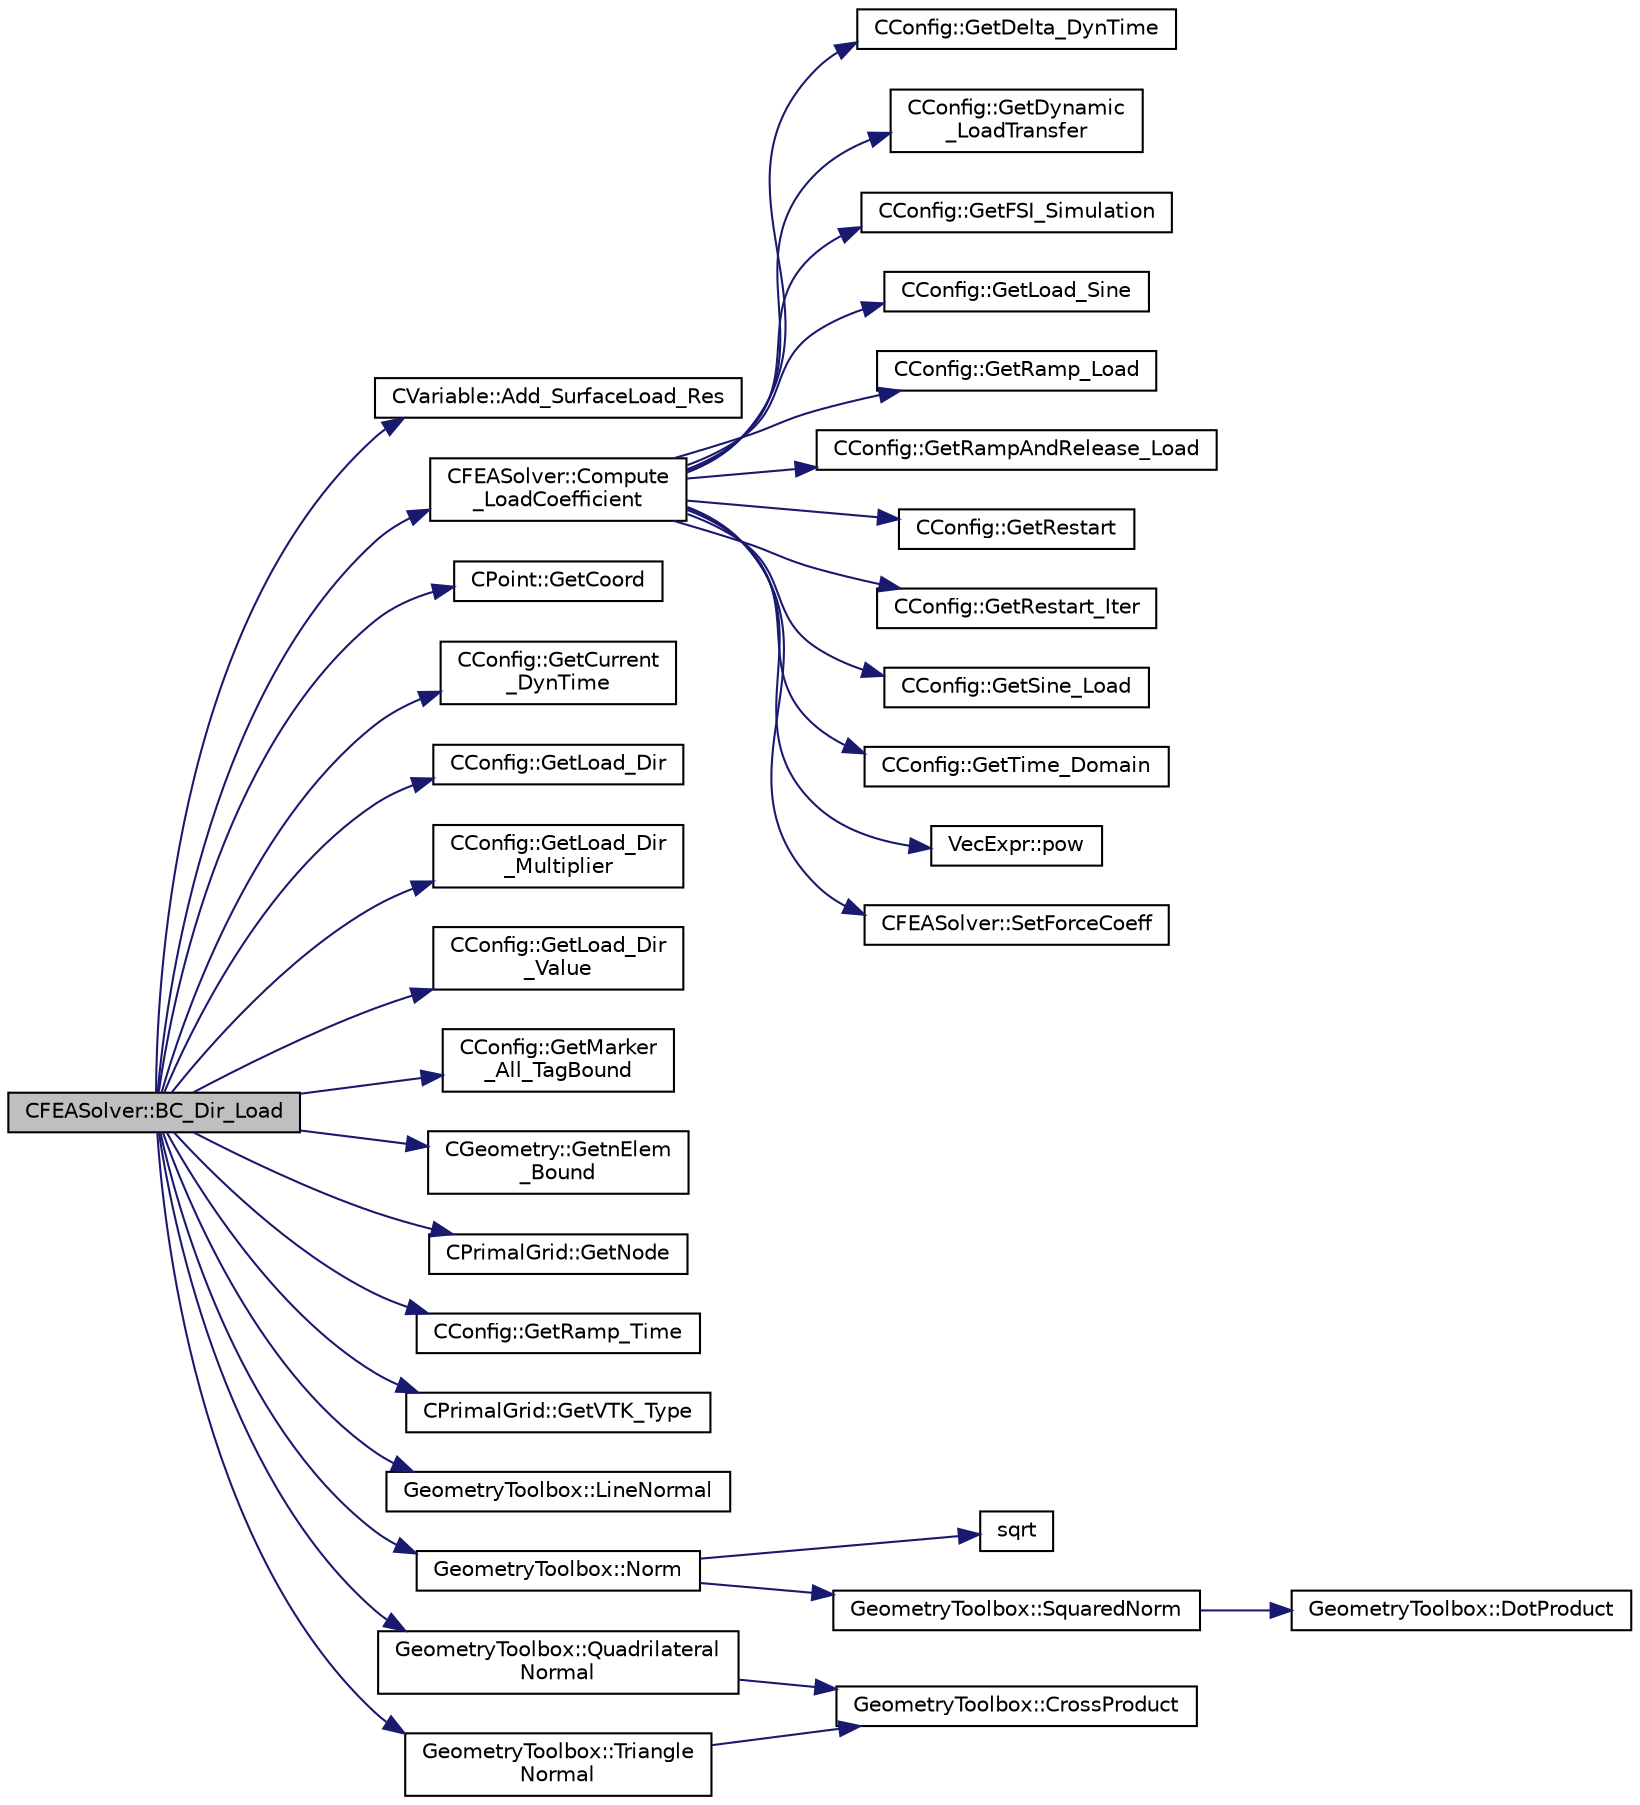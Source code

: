 digraph "CFEASolver::BC_Dir_Load"
{
 // LATEX_PDF_SIZE
  edge [fontname="Helvetica",fontsize="10",labelfontname="Helvetica",labelfontsize="10"];
  node [fontname="Helvetica",fontsize="10",shape=record];
  rankdir="LR";
  Node1 [label="CFEASolver::BC_Dir_Load",height=0.2,width=0.4,color="black", fillcolor="grey75", style="filled", fontcolor="black",tooltip="Impose a load boundary condition in cartesian coordinates."];
  Node1 -> Node2 [color="midnightblue",fontsize="10",style="solid",fontname="Helvetica"];
  Node2 [label="CVariable::Add_SurfaceLoad_Res",height=0.2,width=0.4,color="black", fillcolor="white", style="filled",URL="$classCVariable.html#a864225c063788816b003bd631e8a6c93",tooltip="A virtual member."];
  Node1 -> Node3 [color="midnightblue",fontsize="10",style="solid",fontname="Helvetica"];
  Node3 [label="CFEASolver::Compute\l_LoadCoefficient",height=0.2,width=0.4,color="black", fillcolor="white", style="filled",URL="$classCFEASolver.html#a107e856fe84336a5c30945b52095244a",tooltip="Get multiplier for loads."];
  Node3 -> Node4 [color="midnightblue",fontsize="10",style="solid",fontname="Helvetica"];
  Node4 [label="CConfig::GetDelta_DynTime",height=0.2,width=0.4,color="black", fillcolor="white", style="filled",URL="$classCConfig.html#ad53c6032f42622b763a0791306e9c14d",tooltip="If we are prforming an unsteady simulation, there is only one value of the time step for the complete..."];
  Node3 -> Node5 [color="midnightblue",fontsize="10",style="solid",fontname="Helvetica"];
  Node5 [label="CConfig::GetDynamic\l_LoadTransfer",height=0.2,width=0.4,color="black", fillcolor="white", style="filled",URL="$classCConfig.html#a578208e01406648b85d116ae70218559",tooltip="Get the kind of load transfer method we want to use for dynamic problems."];
  Node3 -> Node6 [color="midnightblue",fontsize="10",style="solid",fontname="Helvetica"];
  Node6 [label="CConfig::GetFSI_Simulation",height=0.2,width=0.4,color="black", fillcolor="white", style="filled",URL="$classCConfig.html#ab3fdf060d59e990ed2e9418e8df56ad7",tooltip="Check if the simulation we are running is a FSI simulation."];
  Node3 -> Node7 [color="midnightblue",fontsize="10",style="solid",fontname="Helvetica"];
  Node7 [label="CConfig::GetLoad_Sine",height=0.2,width=0.4,color="black", fillcolor="white", style="filled",URL="$classCConfig.html#abe3a0f15fcf5085a5fed84ad515fe1eb",tooltip="Get the sine load properties."];
  Node3 -> Node8 [color="midnightblue",fontsize="10",style="solid",fontname="Helvetica"];
  Node8 [label="CConfig::GetRamp_Load",height=0.2,width=0.4,color="black", fillcolor="white", style="filled",URL="$classCConfig.html#a85f48cb5b1493d154ae9ed446c5a9539",tooltip="Check if the user wants to apply the load as a ramp."];
  Node3 -> Node9 [color="midnightblue",fontsize="10",style="solid",fontname="Helvetica"];
  Node9 [label="CConfig::GetRampAndRelease_Load",height=0.2,width=0.4,color="black", fillcolor="white", style="filled",URL="$classCConfig.html#acb987d15f085accca38786d26e361314",tooltip="Check if the user wants to apply the load as a ramp."];
  Node3 -> Node10 [color="midnightblue",fontsize="10",style="solid",fontname="Helvetica"];
  Node10 [label="CConfig::GetRestart",height=0.2,width=0.4,color="black", fillcolor="white", style="filled",URL="$classCConfig.html#ae55bdae4e8b4e61fd07a857005cc6799",tooltip="Provides the restart information."];
  Node3 -> Node11 [color="midnightblue",fontsize="10",style="solid",fontname="Helvetica"];
  Node11 [label="CConfig::GetRestart_Iter",height=0.2,width=0.4,color="black", fillcolor="white", style="filled",URL="$classCConfig.html#aeca467e3a7c02d72b28ade957614035c",tooltip="Get the restart iteration."];
  Node3 -> Node12 [color="midnightblue",fontsize="10",style="solid",fontname="Helvetica"];
  Node12 [label="CConfig::GetSine_Load",height=0.2,width=0.4,color="black", fillcolor="white", style="filled",URL="$classCConfig.html#ac24e6981ea52b93379292b501f0effb9",tooltip="Check if the user wants to apply the load as a ramp."];
  Node3 -> Node13 [color="midnightblue",fontsize="10",style="solid",fontname="Helvetica"];
  Node13 [label="CConfig::GetTime_Domain",height=0.2,width=0.4,color="black", fillcolor="white", style="filled",URL="$classCConfig.html#a85d2e3cf43b77c63642c40c235b853f3",tooltip="Check if the multizone problem is solved for time domain."];
  Node3 -> Node14 [color="midnightblue",fontsize="10",style="solid",fontname="Helvetica"];
  Node14 [label="VecExpr::pow",height=0.2,width=0.4,color="black", fillcolor="white", style="filled",URL="$group__VecExpr.html#ga7fb255e1f2a1773d3cc6ff7bee1aadd2",tooltip=" "];
  Node3 -> Node15 [color="midnightblue",fontsize="10",style="solid",fontname="Helvetica"];
  Node15 [label="CFEASolver::SetForceCoeff",height=0.2,width=0.4,color="black", fillcolor="white", style="filled",URL="$classCFEASolver.html#aabb92dd91df9b74e8fd622c345cb22af",tooltip="Set the value of the force coefficient history for the history file."];
  Node1 -> Node16 [color="midnightblue",fontsize="10",style="solid",fontname="Helvetica"];
  Node16 [label="CPoint::GetCoord",height=0.2,width=0.4,color="black", fillcolor="white", style="filled",URL="$classCPoint.html#ab16c29dd03911529cd73bf467c313179",tooltip="Get the coordinates dor the control volume."];
  Node1 -> Node17 [color="midnightblue",fontsize="10",style="solid",fontname="Helvetica"];
  Node17 [label="CConfig::GetCurrent\l_DynTime",height=0.2,width=0.4,color="black", fillcolor="white", style="filled",URL="$classCConfig.html#ad15f9c1ece08b75aeaf7b383b41ccb1d",tooltip="If we are prforming an unsteady simulation, there is only one value of the time step for the complete..."];
  Node1 -> Node18 [color="midnightblue",fontsize="10",style="solid",fontname="Helvetica"];
  Node18 [label="CConfig::GetLoad_Dir",height=0.2,width=0.4,color="black", fillcolor="white", style="filled",URL="$classCConfig.html#ac63fc5822f2497f799b778d7bb644693",tooltip="Get the force direction at a loaded boundary in cartesian coordinates."];
  Node1 -> Node19 [color="midnightblue",fontsize="10",style="solid",fontname="Helvetica"];
  Node19 [label="CConfig::GetLoad_Dir\l_Multiplier",height=0.2,width=0.4,color="black", fillcolor="white", style="filled",URL="$classCConfig.html#a3cf571401891fa58f81993825906d6d7",tooltip="Get the force multiplier at a load boundary in cartesian coordinates."];
  Node1 -> Node20 [color="midnightblue",fontsize="10",style="solid",fontname="Helvetica"];
  Node20 [label="CConfig::GetLoad_Dir\l_Value",height=0.2,width=0.4,color="black", fillcolor="white", style="filled",URL="$classCConfig.html#a0faf4ccd1f8025b5e894e4cd00c2f53d",tooltip="Get the force value at a load boundary defined in cartesian coordinates."];
  Node1 -> Node21 [color="midnightblue",fontsize="10",style="solid",fontname="Helvetica"];
  Node21 [label="CConfig::GetMarker\l_All_TagBound",height=0.2,width=0.4,color="black", fillcolor="white", style="filled",URL="$classCConfig.html#ab8c9c1f45950a29355be4ff357049440",tooltip="Get the index of the surface defined in the geometry file."];
  Node1 -> Node22 [color="midnightblue",fontsize="10",style="solid",fontname="Helvetica"];
  Node22 [label="CGeometry::GetnElem\l_Bound",height=0.2,width=0.4,color="black", fillcolor="white", style="filled",URL="$classCGeometry.html#a99963e6bd2e4a26d4562f7ea5e8b8873",tooltip="Get the number of boundary elements."];
  Node1 -> Node23 [color="midnightblue",fontsize="10",style="solid",fontname="Helvetica"];
  Node23 [label="CPrimalGrid::GetNode",height=0.2,width=0.4,color="black", fillcolor="white", style="filled",URL="$classCPrimalGrid.html#a6353b89f5a8a3948cd475da6152bf077",tooltip="Get the nodes shared by the primal grid element."];
  Node1 -> Node24 [color="midnightblue",fontsize="10",style="solid",fontname="Helvetica"];
  Node24 [label="CConfig::GetRamp_Time",height=0.2,width=0.4,color="black", fillcolor="white", style="filled",URL="$classCConfig.html#a5b34d3fba0bc0b3b979827d15c52bd6f",tooltip="Get the maximum time of the ramp."];
  Node1 -> Node25 [color="midnightblue",fontsize="10",style="solid",fontname="Helvetica"];
  Node25 [label="CPrimalGrid::GetVTK_Type",height=0.2,width=0.4,color="black", fillcolor="white", style="filled",URL="$classCPrimalGrid.html#ad506ad8f97dd70d71c1ee6f407df4cf5",tooltip="Get VTK type."];
  Node1 -> Node26 [color="midnightblue",fontsize="10",style="solid",fontname="Helvetica"];
  Node26 [label="GeometryToolbox::LineNormal",height=0.2,width=0.4,color="black", fillcolor="white", style="filled",URL="$group__GeometryToolbox.html#ga7079d2492b2934b5a8044b6576d35125",tooltip="Set U as the normal to a 2D line defined by coords[iPoint][iDim]."];
  Node1 -> Node27 [color="midnightblue",fontsize="10",style="solid",fontname="Helvetica"];
  Node27 [label="GeometryToolbox::Norm",height=0.2,width=0.4,color="black", fillcolor="white", style="filled",URL="$group__GeometryToolbox.html#gad8b24e50333c9a8378f7abf18222f36a",tooltip=" "];
  Node27 -> Node28 [color="midnightblue",fontsize="10",style="solid",fontname="Helvetica"];
  Node28 [label="sqrt",height=0.2,width=0.4,color="black", fillcolor="white", style="filled",URL="$group__SIMD.html#ga54a1925ab40fb4249ea255072520de35",tooltip=" "];
  Node27 -> Node29 [color="midnightblue",fontsize="10",style="solid",fontname="Helvetica"];
  Node29 [label="GeometryToolbox::SquaredNorm",height=0.2,width=0.4,color="black", fillcolor="white", style="filled",URL="$group__GeometryToolbox.html#ga98c9b9314cc6352c9bba49b8cfb4b056",tooltip=" "];
  Node29 -> Node30 [color="midnightblue",fontsize="10",style="solid",fontname="Helvetica"];
  Node30 [label="GeometryToolbox::DotProduct",height=0.2,width=0.4,color="black", fillcolor="white", style="filled",URL="$group__GeometryToolbox.html#ga7ec3e1e20fab73dbf0159fe38492cc89",tooltip=" "];
  Node1 -> Node31 [color="midnightblue",fontsize="10",style="solid",fontname="Helvetica"];
  Node31 [label="GeometryToolbox::Quadrilateral\lNormal",height=0.2,width=0.4,color="black", fillcolor="white", style="filled",URL="$group__GeometryToolbox.html#ga33b6625a765eb24f27428949e1b1433e",tooltip="Normal vector of a quadrilateral, cross product of the two diagonals."];
  Node31 -> Node32 [color="midnightblue",fontsize="10",style="solid",fontname="Helvetica"];
  Node32 [label="GeometryToolbox::CrossProduct",height=0.2,width=0.4,color="black", fillcolor="white", style="filled",URL="$group__GeometryToolbox.html#ga26f2f767e60f046c51299f6236f84ffe",tooltip="c = a x b"];
  Node1 -> Node33 [color="midnightblue",fontsize="10",style="solid",fontname="Helvetica"];
  Node33 [label="GeometryToolbox::Triangle\lNormal",height=0.2,width=0.4,color="black", fillcolor="white", style="filled",URL="$group__GeometryToolbox.html#gaaf49b2060e8b62e065637f257283d132",tooltip="Normal vector of a triangle, cross product of two sides."];
  Node33 -> Node32 [color="midnightblue",fontsize="10",style="solid",fontname="Helvetica"];
}
